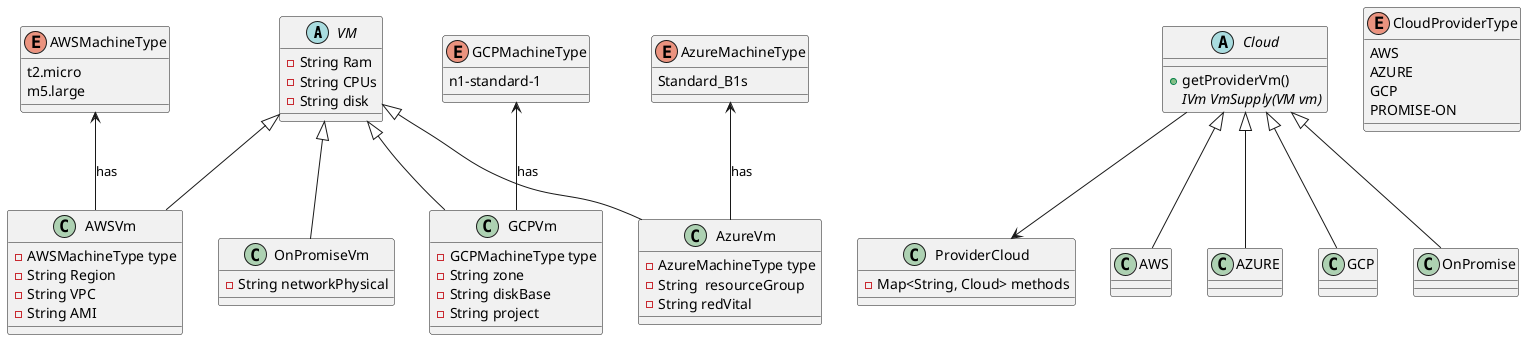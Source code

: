 @startuml cloud-factory
abstract class VM {
- String Ram
- String CPUs
- String disk
}

enum AWSMachineType{
t2.micro 
m5.large
}
enum AzureMachineType {
Standard_B1s
}
enum GCPMachineType {
n1-standard-1
}

class AWSVm {
- AWSMachineType type
- String Region
- String VPC
- String AMI
}
class AzureVm{
- AzureMachineType type
- String  resourceGroup
- String redVital
}
class GCPVm{
- GCPMachineType type
- String zone
- String diskBase
- String project
}
class OnPromiseVm{
    - String networkPhysical
}

abstract class Cloud{
+ getProviderVm()
{abstract} IVm VmSupply(VM vm)
}

class ProviderCloud {
    - Map<String, Cloud> methods
}

class AWS{}
class AZURE{}
class GCP{}
class OnPromise{}

Cloud <|-- AWS
Cloud <|-- GCP
Cloud <|-- AZURE
Cloud <|-- OnPromise

' AWS --> AWSVm : create
' AZURE --> AzureVm : create
' GCP --> GCPVm : create

Cloud --> ProviderCloud

VM <|-- AzureVm
VM <|-- GCPVm
VM <|-- AWSVm
VM <|-- OnPromiseVm

AzureMachineType <-- AzureVm : has
AWSMachineType <-- AWSVm : has
GCPMachineType <-- GCPVm : has 

enum CloudProviderType {
    AWS 
    AZURE
    GCP
    PROMISE-ON
}

@enduml